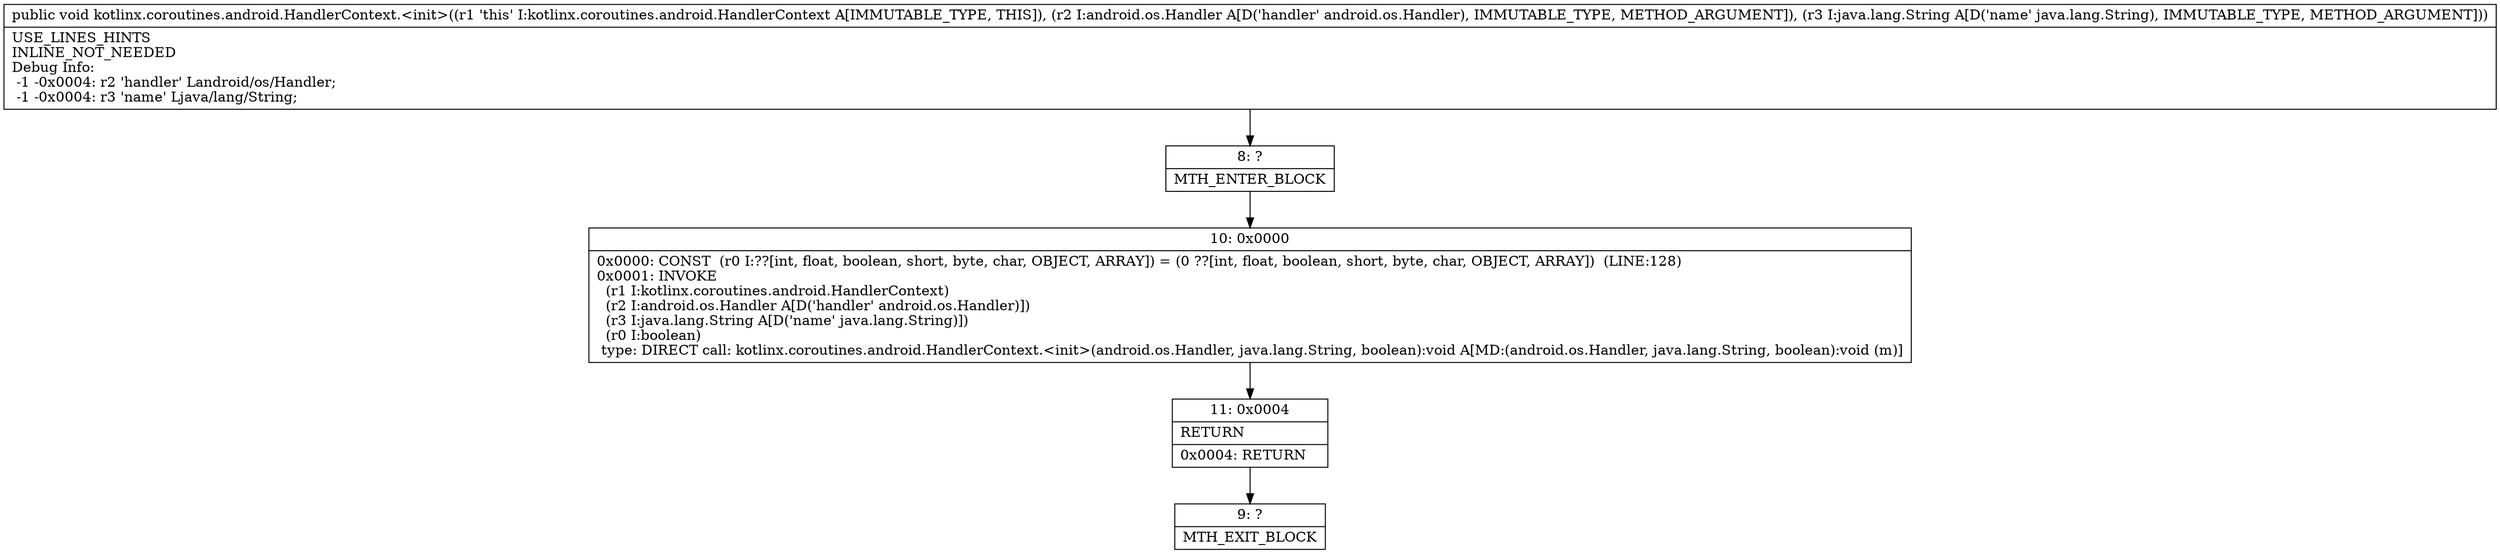 digraph "CFG forkotlinx.coroutines.android.HandlerContext.\<init\>(Landroid\/os\/Handler;Ljava\/lang\/String;)V" {
Node_8 [shape=record,label="{8\:\ ?|MTH_ENTER_BLOCK\l}"];
Node_10 [shape=record,label="{10\:\ 0x0000|0x0000: CONST  (r0 I:??[int, float, boolean, short, byte, char, OBJECT, ARRAY]) = (0 ??[int, float, boolean, short, byte, char, OBJECT, ARRAY])  (LINE:128)\l0x0001: INVOKE  \l  (r1 I:kotlinx.coroutines.android.HandlerContext)\l  (r2 I:android.os.Handler A[D('handler' android.os.Handler)])\l  (r3 I:java.lang.String A[D('name' java.lang.String)])\l  (r0 I:boolean)\l type: DIRECT call: kotlinx.coroutines.android.HandlerContext.\<init\>(android.os.Handler, java.lang.String, boolean):void A[MD:(android.os.Handler, java.lang.String, boolean):void (m)]\l}"];
Node_11 [shape=record,label="{11\:\ 0x0004|RETURN\l|0x0004: RETURN   \l}"];
Node_9 [shape=record,label="{9\:\ ?|MTH_EXIT_BLOCK\l}"];
MethodNode[shape=record,label="{public void kotlinx.coroutines.android.HandlerContext.\<init\>((r1 'this' I:kotlinx.coroutines.android.HandlerContext A[IMMUTABLE_TYPE, THIS]), (r2 I:android.os.Handler A[D('handler' android.os.Handler), IMMUTABLE_TYPE, METHOD_ARGUMENT]), (r3 I:java.lang.String A[D('name' java.lang.String), IMMUTABLE_TYPE, METHOD_ARGUMENT]))  | USE_LINES_HINTS\lINLINE_NOT_NEEDED\lDebug Info:\l  \-1 \-0x0004: r2 'handler' Landroid\/os\/Handler;\l  \-1 \-0x0004: r3 'name' Ljava\/lang\/String;\l}"];
MethodNode -> Node_8;Node_8 -> Node_10;
Node_10 -> Node_11;
Node_11 -> Node_9;
}

